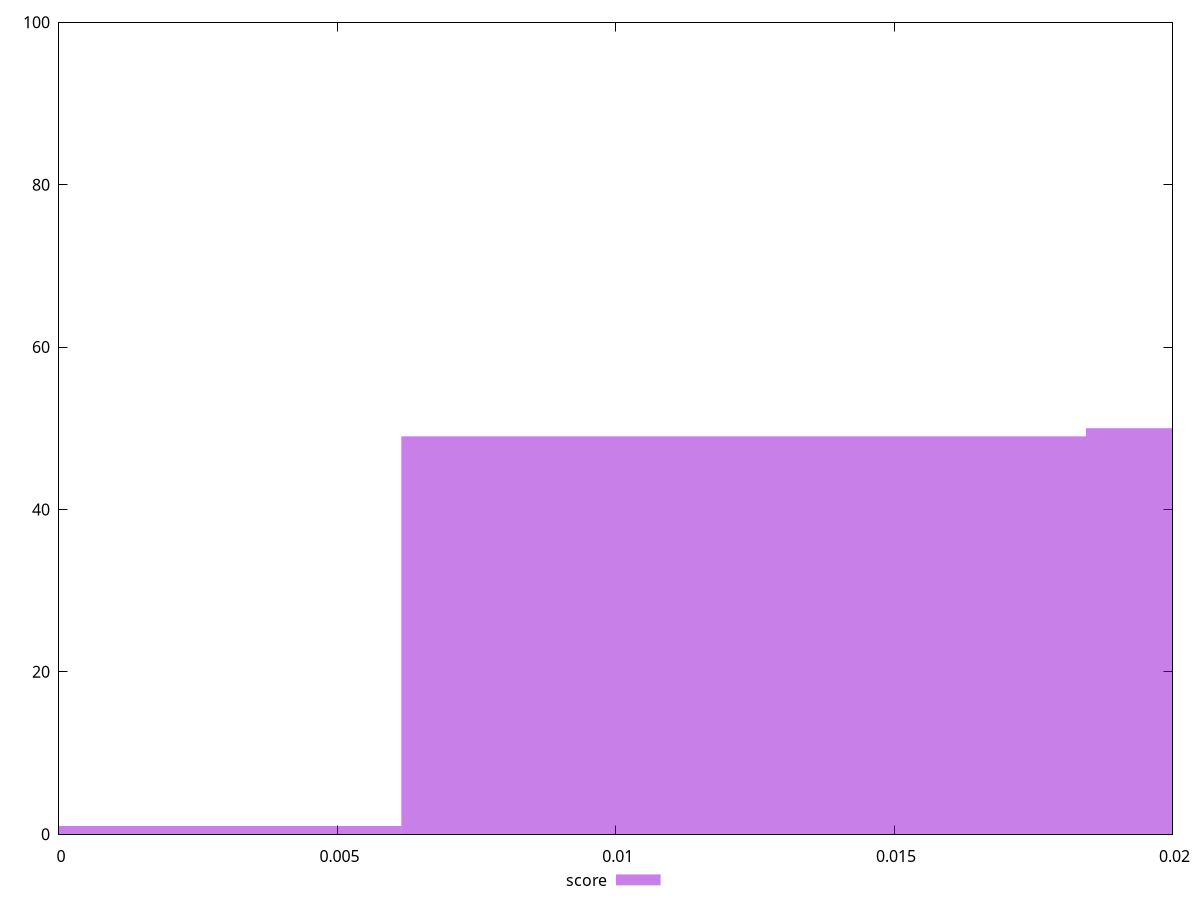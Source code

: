 reset

$score <<EOF
0.012297341343501321 49
0.024594682687002642 50
0 1
EOF

set key outside below
set boxwidth 0.012297341343501321
set xrange [0:0.02]
set yrange [0:100]
set trange [0:100]
set style fill transparent solid 0.5 noborder
set terminal svg size 640, 490 enhanced background rgb 'white'
set output "report_00009_2021-02-08T22-37-41.559Z/cumulative-layout-shift/samples/pages/score/histogram.svg"

plot $score title "score" with boxes

reset
